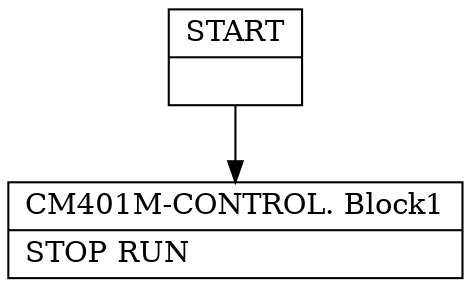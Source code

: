 digraph Cfg {
node [
shape = "record"
]

edge [
arrowtail = "empty"
]
Block0 [
label = "{START|}"
]
Block1 [
label = "{CM401M-CONTROL. Block1|    STOP RUN\l}"
]
Block0 -> Block1

}
